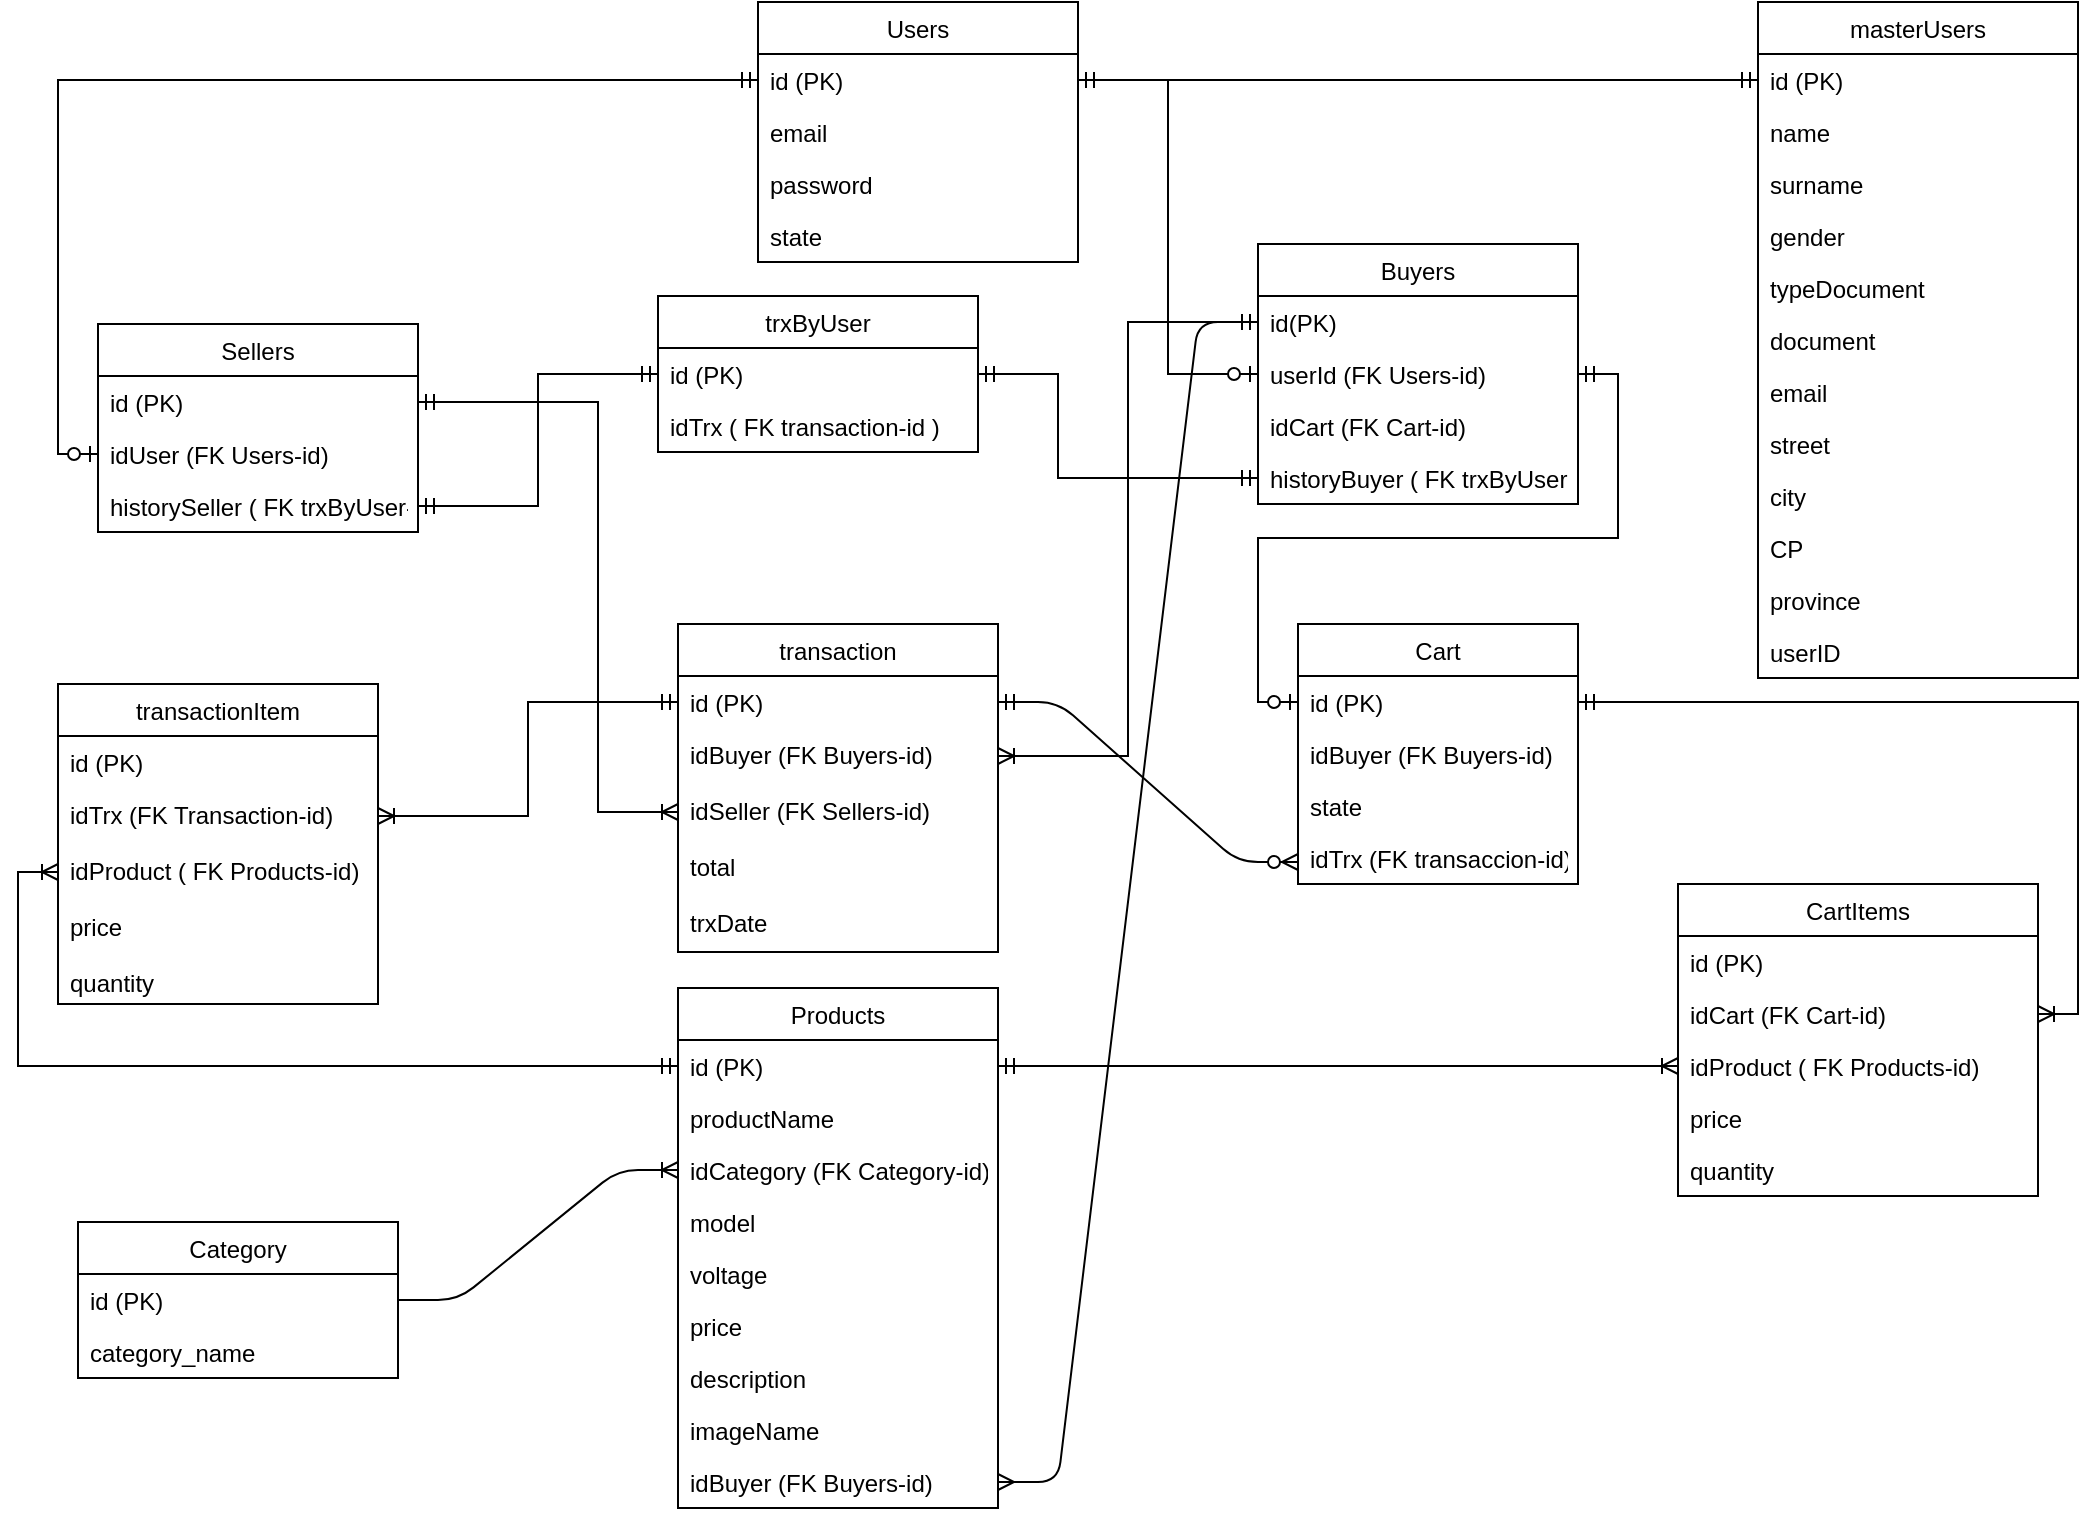 <mxfile version="12.7.0" type="device"><diagram id="SBNmrv5jbKWbXd2afy_5" name="Page-1"><mxGraphModel dx="2760" dy="484" grid="1" gridSize="10" guides="1" tooltips="1" connect="1" arrows="1" fold="1" page="1" pageScale="1" pageWidth="826" pageHeight="1169" math="0" shadow="0"><root><mxCell id="0"/><mxCell id="1" parent="0"/><mxCell id="Nz3JqQSpzv1bPOwpjb-S-1" value="Users" style="swimlane;fontStyle=0;childLayout=stackLayout;horizontal=1;startSize=26;fillColor=none;horizontalStack=0;resizeParent=1;resizeParentMax=0;resizeLast=0;collapsible=1;marginBottom=0;" parent="1" vertex="1"><mxGeometry x="-1260" y="20" width="160" height="130" as="geometry"/></mxCell><mxCell id="Nz3JqQSpzv1bPOwpjb-S-2" value="id (PK)" style="text;strokeColor=none;fillColor=none;align=left;verticalAlign=top;spacingLeft=4;spacingRight=4;overflow=hidden;rotatable=0;points=[[0,0.5],[1,0.5]];portConstraint=eastwest;" parent="Nz3JqQSpzv1bPOwpjb-S-1" vertex="1"><mxGeometry y="26" width="160" height="26" as="geometry"/></mxCell><mxCell id="Nz3JqQSpzv1bPOwpjb-S-3" value="email" style="text;strokeColor=none;fillColor=none;align=left;verticalAlign=top;spacingLeft=4;spacingRight=4;overflow=hidden;rotatable=0;points=[[0,0.5],[1,0.5]];portConstraint=eastwest;" parent="Nz3JqQSpzv1bPOwpjb-S-1" vertex="1"><mxGeometry y="52" width="160" height="26" as="geometry"/></mxCell><mxCell id="Nz3JqQSpzv1bPOwpjb-S-4" value="password" style="text;strokeColor=none;fillColor=none;align=left;verticalAlign=top;spacingLeft=4;spacingRight=4;overflow=hidden;rotatable=0;points=[[0,0.5],[1,0.5]];portConstraint=eastwest;" parent="Nz3JqQSpzv1bPOwpjb-S-1" vertex="1"><mxGeometry y="78" width="160" height="26" as="geometry"/></mxCell><mxCell id="Nz3JqQSpzv1bPOwpjb-S-81" value="state" style="text;strokeColor=none;fillColor=none;align=left;verticalAlign=top;spacingLeft=4;spacingRight=4;overflow=hidden;rotatable=0;points=[[0,0.5],[1,0.5]];portConstraint=eastwest;" parent="Nz3JqQSpzv1bPOwpjb-S-1" vertex="1"><mxGeometry y="104" width="160" height="26" as="geometry"/></mxCell><mxCell id="Nz3JqQSpzv1bPOwpjb-S-5" value="Buyers" style="swimlane;fontStyle=0;childLayout=stackLayout;horizontal=1;startSize=26;fillColor=none;horizontalStack=0;resizeParent=1;resizeParentMax=0;resizeLast=0;collapsible=1;marginBottom=0;" parent="1" vertex="1"><mxGeometry x="-1010" y="141" width="160" height="130" as="geometry"/></mxCell><mxCell id="Nz3JqQSpzv1bPOwpjb-S-6" value="id(PK)" style="text;strokeColor=none;fillColor=none;align=left;verticalAlign=top;spacingLeft=4;spacingRight=4;overflow=hidden;rotatable=0;points=[[0,0.5],[1,0.5]];portConstraint=eastwest;" parent="Nz3JqQSpzv1bPOwpjb-S-5" vertex="1"><mxGeometry y="26" width="160" height="26" as="geometry"/></mxCell><mxCell id="Nz3JqQSpzv1bPOwpjb-S-7" value="userId (FK Users-id)" style="text;strokeColor=none;fillColor=none;align=left;verticalAlign=top;spacingLeft=4;spacingRight=4;overflow=hidden;rotatable=0;points=[[0,0.5],[1,0.5]];portConstraint=eastwest;" parent="Nz3JqQSpzv1bPOwpjb-S-5" vertex="1"><mxGeometry y="52" width="160" height="26" as="geometry"/></mxCell><mxCell id="Nz3JqQSpzv1bPOwpjb-S-8" value="idCart (FK Cart-id)" style="text;strokeColor=none;fillColor=none;align=left;verticalAlign=top;spacingLeft=4;spacingRight=4;overflow=hidden;rotatable=0;points=[[0,0.5],[1,0.5]];portConstraint=eastwest;" parent="Nz3JqQSpzv1bPOwpjb-S-5" vertex="1"><mxGeometry y="78" width="160" height="26" as="geometry"/></mxCell><mxCell id="Nz3JqQSpzv1bPOwpjb-S-64" value="historyBuyer ( FK trxByUser-id)" style="text;strokeColor=none;fillColor=none;align=left;verticalAlign=top;spacingLeft=4;spacingRight=4;overflow=hidden;rotatable=0;points=[[0,0.5],[1,0.5]];portConstraint=eastwest;" parent="Nz3JqQSpzv1bPOwpjb-S-5" vertex="1"><mxGeometry y="104" width="160" height="26" as="geometry"/></mxCell><mxCell id="Nz3JqQSpzv1bPOwpjb-S-9" value="Sellers" style="swimlane;fontStyle=0;childLayout=stackLayout;horizontal=1;startSize=26;fillColor=none;horizontalStack=0;resizeParent=1;resizeParentMax=0;resizeLast=0;collapsible=1;marginBottom=0;" parent="1" vertex="1"><mxGeometry x="-1590" y="181" width="160" height="104" as="geometry"/></mxCell><mxCell id="Nz3JqQSpzv1bPOwpjb-S-10" value="id (PK)" style="text;strokeColor=none;fillColor=none;align=left;verticalAlign=top;spacingLeft=4;spacingRight=4;overflow=hidden;rotatable=0;points=[[0,0.5],[1,0.5]];portConstraint=eastwest;" parent="Nz3JqQSpzv1bPOwpjb-S-9" vertex="1"><mxGeometry y="26" width="160" height="26" as="geometry"/></mxCell><mxCell id="Nz3JqQSpzv1bPOwpjb-S-11" value="idUser (FK Users-id)" style="text;strokeColor=none;fillColor=none;align=left;verticalAlign=top;spacingLeft=4;spacingRight=4;overflow=hidden;rotatable=0;points=[[0,0.5],[1,0.5]];portConstraint=eastwest;" parent="Nz3JqQSpzv1bPOwpjb-S-9" vertex="1"><mxGeometry y="52" width="160" height="26" as="geometry"/></mxCell><mxCell id="Nz3JqQSpzv1bPOwpjb-S-12" value="historySeller ( FK trxByUser-id)" style="text;strokeColor=none;fillColor=none;align=left;verticalAlign=top;spacingLeft=4;spacingRight=4;overflow=hidden;rotatable=0;points=[[0,0.5],[1,0.5]];portConstraint=eastwest;" parent="Nz3JqQSpzv1bPOwpjb-S-9" vertex="1"><mxGeometry y="78" width="160" height="26" as="geometry"/></mxCell><mxCell id="Nz3JqQSpzv1bPOwpjb-S-13" value="transaction" style="swimlane;fontStyle=0;childLayout=stackLayout;horizontal=1;startSize=26;fillColor=none;horizontalStack=0;resizeParent=1;resizeParentMax=0;resizeLast=0;collapsible=1;marginBottom=0;" parent="1" vertex="1"><mxGeometry x="-1300" y="331" width="160" height="164" as="geometry"/></mxCell><mxCell id="Nz3JqQSpzv1bPOwpjb-S-14" value="id (PK)" style="text;strokeColor=none;fillColor=none;align=left;verticalAlign=top;spacingLeft=4;spacingRight=4;overflow=hidden;rotatable=0;points=[[0,0.5],[1,0.5]];portConstraint=eastwest;" parent="Nz3JqQSpzv1bPOwpjb-S-13" vertex="1"><mxGeometry y="26" width="160" height="26" as="geometry"/></mxCell><mxCell id="Nz3JqQSpzv1bPOwpjb-S-48" value="idBuyer (FK Buyers-id)" style="text;strokeColor=none;fillColor=none;align=left;verticalAlign=top;spacingLeft=4;spacingRight=4;overflow=hidden;rotatable=0;points=[[0,0.5],[1,0.5]];portConstraint=eastwest;" parent="Nz3JqQSpzv1bPOwpjb-S-13" vertex="1"><mxGeometry y="52" width="160" height="28" as="geometry"/></mxCell><mxCell id="Nz3JqQSpzv1bPOwpjb-S-53" value="idSeller (FK Sellers-id)" style="text;strokeColor=none;fillColor=none;align=left;verticalAlign=top;spacingLeft=4;spacingRight=4;overflow=hidden;rotatable=0;points=[[0,0.5],[1,0.5]];portConstraint=eastwest;" parent="Nz3JqQSpzv1bPOwpjb-S-13" vertex="1"><mxGeometry y="80" width="160" height="28" as="geometry"/></mxCell><mxCell id="Nz3JqQSpzv1bPOwpjb-S-52" value="total" style="text;strokeColor=none;fillColor=none;align=left;verticalAlign=top;spacingLeft=4;spacingRight=4;overflow=hidden;rotatable=0;points=[[0,0.5],[1,0.5]];portConstraint=eastwest;" parent="Nz3JqQSpzv1bPOwpjb-S-13" vertex="1"><mxGeometry y="108" width="160" height="28" as="geometry"/></mxCell><mxCell id="Nz3JqQSpzv1bPOwpjb-S-60" value="trxDate" style="text;strokeColor=none;fillColor=none;align=left;verticalAlign=top;spacingLeft=4;spacingRight=4;overflow=hidden;rotatable=0;points=[[0,0.5],[1,0.5]];portConstraint=eastwest;" parent="Nz3JqQSpzv1bPOwpjb-S-13" vertex="1"><mxGeometry y="136" width="160" height="28" as="geometry"/></mxCell><mxCell id="Nz3JqQSpzv1bPOwpjb-S-21" value="Cart" style="swimlane;fontStyle=0;childLayout=stackLayout;horizontal=1;startSize=26;fillColor=none;horizontalStack=0;resizeParent=1;resizeParentMax=0;resizeLast=0;collapsible=1;marginBottom=0;" parent="1" vertex="1"><mxGeometry x="-990" y="331" width="140" height="130" as="geometry"/></mxCell><mxCell id="Nz3JqQSpzv1bPOwpjb-S-22" value="id (PK)" style="text;strokeColor=none;fillColor=none;align=left;verticalAlign=top;spacingLeft=4;spacingRight=4;overflow=hidden;rotatable=0;points=[[0,0.5],[1,0.5]];portConstraint=eastwest;" parent="Nz3JqQSpzv1bPOwpjb-S-21" vertex="1"><mxGeometry y="26" width="140" height="26" as="geometry"/></mxCell><mxCell id="Nz3JqQSpzv1bPOwpjb-S-24" value="idBuyer (FK Buyers-id)" style="text;strokeColor=none;fillColor=none;align=left;verticalAlign=top;spacingLeft=4;spacingRight=4;overflow=hidden;rotatable=0;points=[[0,0.5],[1,0.5]];portConstraint=eastwest;" parent="Nz3JqQSpzv1bPOwpjb-S-21" vertex="1"><mxGeometry y="52" width="140" height="26" as="geometry"/></mxCell><mxCell id="luvTg-xsPwkeucawTBdf-21" value="state " style="text;strokeColor=none;fillColor=none;align=left;verticalAlign=top;spacingLeft=4;spacingRight=4;overflow=hidden;rotatable=0;points=[[0,0.5],[1,0.5]];portConstraint=eastwest;" vertex="1" parent="Nz3JqQSpzv1bPOwpjb-S-21"><mxGeometry y="78" width="140" height="26" as="geometry"/></mxCell><mxCell id="luvTg-xsPwkeucawTBdf-22" value="idTrx (FK transaccion-id)" style="text;strokeColor=none;fillColor=none;align=left;verticalAlign=top;spacingLeft=4;spacingRight=4;overflow=hidden;rotatable=0;points=[[0,0.5],[1,0.5]];portConstraint=eastwest;" vertex="1" parent="Nz3JqQSpzv1bPOwpjb-S-21"><mxGeometry y="104" width="140" height="26" as="geometry"/></mxCell><mxCell id="Nz3JqQSpzv1bPOwpjb-S-25" value="CartItems" style="swimlane;fontStyle=0;childLayout=stackLayout;horizontal=1;startSize=26;fillColor=none;horizontalStack=0;resizeParent=1;resizeParentMax=0;resizeLast=0;collapsible=1;marginBottom=0;" parent="1" vertex="1"><mxGeometry x="-800" y="461" width="180" height="156" as="geometry"><mxRectangle x="740" y="73" width="80" height="26" as="alternateBounds"/></mxGeometry></mxCell><mxCell id="Nz3JqQSpzv1bPOwpjb-S-26" value="id (PK)" style="text;strokeColor=none;fillColor=none;align=left;verticalAlign=top;spacingLeft=4;spacingRight=4;overflow=hidden;rotatable=0;points=[[0,0.5],[1,0.5]];portConstraint=eastwest;" parent="Nz3JqQSpzv1bPOwpjb-S-25" vertex="1"><mxGeometry y="26" width="180" height="26" as="geometry"/></mxCell><mxCell id="Nz3JqQSpzv1bPOwpjb-S-27" value="idCart (FK Cart-id)" style="text;strokeColor=none;fillColor=none;align=left;verticalAlign=top;spacingLeft=4;spacingRight=4;overflow=hidden;rotatable=0;points=[[0,0.5],[1,0.5]];portConstraint=eastwest;" parent="Nz3JqQSpzv1bPOwpjb-S-25" vertex="1"><mxGeometry y="52" width="180" height="26" as="geometry"/></mxCell><mxCell id="Nz3JqQSpzv1bPOwpjb-S-37" value="idProduct ( FK Products-id)" style="text;strokeColor=none;fillColor=none;align=left;verticalAlign=top;spacingLeft=4;spacingRight=4;overflow=hidden;rotatable=0;points=[[0,0.5],[1,0.5]];portConstraint=eastwest;" parent="Nz3JqQSpzv1bPOwpjb-S-25" vertex="1"><mxGeometry y="78" width="180" height="26" as="geometry"/></mxCell><mxCell id="Nz3JqQSpzv1bPOwpjb-S-42" value="price" style="text;strokeColor=none;fillColor=none;align=left;verticalAlign=top;spacingLeft=4;spacingRight=4;overflow=hidden;rotatable=0;points=[[0,0.5],[1,0.5]];portConstraint=eastwest;" parent="Nz3JqQSpzv1bPOwpjb-S-25" vertex="1"><mxGeometry y="104" width="180" height="26" as="geometry"/></mxCell><mxCell id="luvTg-xsPwkeucawTBdf-1" value="quantity" style="text;strokeColor=none;fillColor=none;align=left;verticalAlign=top;spacingLeft=4;spacingRight=4;overflow=hidden;rotatable=0;points=[[0,0.5],[1,0.5]];portConstraint=eastwest;" vertex="1" parent="Nz3JqQSpzv1bPOwpjb-S-25"><mxGeometry y="130" width="180" height="26" as="geometry"/></mxCell><mxCell id="Nz3JqQSpzv1bPOwpjb-S-28" style="edgeStyle=orthogonalEdgeStyle;rounded=0;orthogonalLoop=1;jettySize=auto;html=1;exitX=1;exitY=0.5;exitDx=0;exitDy=0;entryX=0;entryY=0.5;entryDx=0;entryDy=0;endArrow=ERzeroToOne;endFill=1;startArrow=ERmandOne;startFill=0;" parent="1" source="Nz3JqQSpzv1bPOwpjb-S-7" target="Nz3JqQSpzv1bPOwpjb-S-22" edge="1"><mxGeometry relative="1" as="geometry"/></mxCell><mxCell id="Nz3JqQSpzv1bPOwpjb-S-29" style="edgeStyle=orthogonalEdgeStyle;rounded=0;orthogonalLoop=1;jettySize=auto;html=1;exitX=1;exitY=0.5;exitDx=0;exitDy=0;entryX=1;entryY=0.5;entryDx=0;entryDy=0;startArrow=ERoneToMany;startFill=0;endArrow=ERmandOne;endFill=0;" parent="1" source="Nz3JqQSpzv1bPOwpjb-S-27" target="Nz3JqQSpzv1bPOwpjb-S-22" edge="1"><mxGeometry relative="1" as="geometry"/></mxCell><mxCell id="Nz3JqQSpzv1bPOwpjb-S-30" style="edgeStyle=orthogonalEdgeStyle;rounded=0;orthogonalLoop=1;jettySize=auto;html=1;exitX=0;exitY=0.5;exitDx=0;exitDy=0;entryX=1;entryY=0.5;entryDx=0;entryDy=0;startArrow=ERzeroToOne;startFill=1;endArrow=ERmandOne;endFill=0;" parent="1" source="Nz3JqQSpzv1bPOwpjb-S-7" target="Nz3JqQSpzv1bPOwpjb-S-2" edge="1"><mxGeometry relative="1" as="geometry"/></mxCell><mxCell id="Nz3JqQSpzv1bPOwpjb-S-31" style="edgeStyle=orthogonalEdgeStyle;rounded=0;orthogonalLoop=1;jettySize=auto;html=1;exitX=0;exitY=0.5;exitDx=0;exitDy=0;entryX=0;entryY=0.5;entryDx=0;entryDy=0;startArrow=ERzeroToOne;startFill=1;endArrow=ERmandOne;endFill=0;" parent="1" source="Nz3JqQSpzv1bPOwpjb-S-11" target="Nz3JqQSpzv1bPOwpjb-S-2" edge="1"><mxGeometry relative="1" as="geometry"/></mxCell><mxCell id="Nz3JqQSpzv1bPOwpjb-S-38" value="Products" style="swimlane;fontStyle=0;childLayout=stackLayout;horizontal=1;startSize=26;fillColor=none;horizontalStack=0;resizeParent=1;resizeParentMax=0;resizeLast=0;collapsible=1;marginBottom=0;" parent="1" vertex="1"><mxGeometry x="-1300" y="513" width="160" height="260" as="geometry"/></mxCell><mxCell id="Nz3JqQSpzv1bPOwpjb-S-39" value="id (PK)" style="text;strokeColor=none;fillColor=none;align=left;verticalAlign=top;spacingLeft=4;spacingRight=4;overflow=hidden;rotatable=0;points=[[0,0.5],[1,0.5]];portConstraint=eastwest;" parent="Nz3JqQSpzv1bPOwpjb-S-38" vertex="1"><mxGeometry y="26" width="160" height="26" as="geometry"/></mxCell><mxCell id="Nz3JqQSpzv1bPOwpjb-S-40" value="productName" style="text;strokeColor=none;fillColor=none;align=left;verticalAlign=top;spacingLeft=4;spacingRight=4;overflow=hidden;rotatable=0;points=[[0,0.5],[1,0.5]];portConstraint=eastwest;" parent="Nz3JqQSpzv1bPOwpjb-S-38" vertex="1"><mxGeometry y="52" width="160" height="26" as="geometry"/></mxCell><mxCell id="Nz3JqQSpzv1bPOwpjb-S-41" value="idCategory (FK Category-id)" style="text;strokeColor=none;fillColor=none;align=left;verticalAlign=top;spacingLeft=4;spacingRight=4;overflow=hidden;rotatable=0;points=[[0,0.5],[1,0.5]];portConstraint=eastwest;" parent="Nz3JqQSpzv1bPOwpjb-S-38" vertex="1"><mxGeometry y="78" width="160" height="26" as="geometry"/></mxCell><mxCell id="nkvucs5wKJo_Is8eqkzy-17" value="model" style="text;strokeColor=none;fillColor=none;align=left;verticalAlign=top;spacingLeft=4;spacingRight=4;overflow=hidden;rotatable=0;points=[[0,0.5],[1,0.5]];portConstraint=eastwest;" parent="Nz3JqQSpzv1bPOwpjb-S-38" vertex="1"><mxGeometry y="104" width="160" height="26" as="geometry"/></mxCell><mxCell id="nkvucs5wKJo_Is8eqkzy-18" value="voltage" style="text;strokeColor=none;fillColor=none;align=left;verticalAlign=top;spacingLeft=4;spacingRight=4;overflow=hidden;rotatable=0;points=[[0,0.5],[1,0.5]];portConstraint=eastwest;" parent="Nz3JqQSpzv1bPOwpjb-S-38" vertex="1"><mxGeometry y="130" width="160" height="26" as="geometry"/></mxCell><mxCell id="nkvucs5wKJo_Is8eqkzy-19" value="price" style="text;strokeColor=none;fillColor=none;align=left;verticalAlign=top;spacingLeft=4;spacingRight=4;overflow=hidden;rotatable=0;points=[[0,0.5],[1,0.5]];portConstraint=eastwest;" parent="Nz3JqQSpzv1bPOwpjb-S-38" vertex="1"><mxGeometry y="156" width="160" height="26" as="geometry"/></mxCell><mxCell id="nkvucs5wKJo_Is8eqkzy-20" value="description" style="text;strokeColor=none;fillColor=none;align=left;verticalAlign=top;spacingLeft=4;spacingRight=4;overflow=hidden;rotatable=0;points=[[0,0.5],[1,0.5]];portConstraint=eastwest;" parent="Nz3JqQSpzv1bPOwpjb-S-38" vertex="1"><mxGeometry y="182" width="160" height="26" as="geometry"/></mxCell><mxCell id="nkvucs5wKJo_Is8eqkzy-21" value="imageName" style="text;strokeColor=none;fillColor=none;align=left;verticalAlign=top;spacingLeft=4;spacingRight=4;overflow=hidden;rotatable=0;points=[[0,0.5],[1,0.5]];portConstraint=eastwest;" parent="Nz3JqQSpzv1bPOwpjb-S-38" vertex="1"><mxGeometry y="208" width="160" height="26" as="geometry"/></mxCell><mxCell id="luvTg-xsPwkeucawTBdf-16" value="idBuyer (FK Buyers-id)" style="text;strokeColor=none;fillColor=none;align=left;verticalAlign=top;spacingLeft=4;spacingRight=4;overflow=hidden;rotatable=0;points=[[0,0.5],[1,0.5]];portConstraint=eastwest;" vertex="1" parent="Nz3JqQSpzv1bPOwpjb-S-38"><mxGeometry y="234" width="160" height="26" as="geometry"/></mxCell><mxCell id="Nz3JqQSpzv1bPOwpjb-S-49" value="transactionItem" style="swimlane;fontStyle=0;childLayout=stackLayout;horizontal=1;startSize=26;fillColor=none;horizontalStack=0;resizeParent=1;resizeParentMax=0;resizeLast=0;collapsible=1;marginBottom=0;" parent="1" vertex="1"><mxGeometry x="-1610" y="361" width="160" height="160" as="geometry"/></mxCell><mxCell id="Nz3JqQSpzv1bPOwpjb-S-50" value="id (PK)" style="text;strokeColor=none;fillColor=none;align=left;verticalAlign=top;spacingLeft=4;spacingRight=4;overflow=hidden;rotatable=0;points=[[0,0.5],[1,0.5]];portConstraint=eastwest;" parent="Nz3JqQSpzv1bPOwpjb-S-49" vertex="1"><mxGeometry y="26" width="160" height="26" as="geometry"/></mxCell><mxCell id="Nz3JqQSpzv1bPOwpjb-S-51" value="idTrx (FK Transaction-id)" style="text;strokeColor=none;fillColor=none;align=left;verticalAlign=top;spacingLeft=4;spacingRight=4;overflow=hidden;rotatable=0;points=[[0,0.5],[1,0.5]];portConstraint=eastwest;" parent="Nz3JqQSpzv1bPOwpjb-S-49" vertex="1"><mxGeometry y="52" width="160" height="28" as="geometry"/></mxCell><mxCell id="Nz3JqQSpzv1bPOwpjb-S-54" value="idProduct ( FK Products-id)" style="text;strokeColor=none;fillColor=none;align=left;verticalAlign=top;spacingLeft=4;spacingRight=4;overflow=hidden;rotatable=0;points=[[0,0.5],[1,0.5]];portConstraint=eastwest;" parent="Nz3JqQSpzv1bPOwpjb-S-49" vertex="1"><mxGeometry y="80" width="160" height="28" as="geometry"/></mxCell><mxCell id="Nz3JqQSpzv1bPOwpjb-S-55" value="price" style="text;strokeColor=none;fillColor=none;align=left;verticalAlign=top;spacingLeft=4;spacingRight=4;overflow=hidden;rotatable=0;points=[[0,0.5],[1,0.5]];portConstraint=eastwest;" parent="Nz3JqQSpzv1bPOwpjb-S-49" vertex="1"><mxGeometry y="108" width="160" height="28" as="geometry"/></mxCell><mxCell id="Nz3JqQSpzv1bPOwpjb-S-56" value="quantity" style="text;strokeColor=none;fillColor=none;align=left;verticalAlign=top;spacingLeft=4;spacingRight=4;overflow=hidden;rotatable=0;points=[[0,0.5],[1,0.5]];portConstraint=eastwest;" parent="Nz3JqQSpzv1bPOwpjb-S-49" vertex="1"><mxGeometry y="136" width="160" height="24" as="geometry"/></mxCell><mxCell id="Nz3JqQSpzv1bPOwpjb-S-57" style="edgeStyle=orthogonalEdgeStyle;rounded=0;orthogonalLoop=1;jettySize=auto;html=1;exitX=0;exitY=0.5;exitDx=0;exitDy=0;entryX=1;entryY=0.5;entryDx=0;entryDy=0;startArrow=ERmandOne;startFill=0;endArrow=ERoneToMany;endFill=0;" parent="1" source="Nz3JqQSpzv1bPOwpjb-S-14" target="Nz3JqQSpzv1bPOwpjb-S-51" edge="1"><mxGeometry relative="1" as="geometry"/></mxCell><mxCell id="Nz3JqQSpzv1bPOwpjb-S-62" style="edgeStyle=orthogonalEdgeStyle;rounded=0;orthogonalLoop=1;jettySize=auto;html=1;exitX=0;exitY=0.5;exitDx=0;exitDy=0;entryX=0;entryY=0.5;entryDx=0;entryDy=0;startArrow=ERmandOne;startFill=0;endArrow=ERoneToMany;endFill=0;" parent="1" source="Nz3JqQSpzv1bPOwpjb-S-39" target="Nz3JqQSpzv1bPOwpjb-S-54" edge="1"><mxGeometry relative="1" as="geometry"/></mxCell><mxCell id="Nz3JqQSpzv1bPOwpjb-S-63" style="edgeStyle=orthogonalEdgeStyle;rounded=0;orthogonalLoop=1;jettySize=auto;html=1;exitX=1;exitY=0.5;exitDx=0;exitDy=0;entryX=0;entryY=0.5;entryDx=0;entryDy=0;startArrow=ERmandOne;startFill=0;endArrow=ERoneToMany;endFill=0;" parent="1" source="Nz3JqQSpzv1bPOwpjb-S-39" target="Nz3JqQSpzv1bPOwpjb-S-37" edge="1"><mxGeometry relative="1" as="geometry"/></mxCell><mxCell id="Nz3JqQSpzv1bPOwpjb-S-68" style="edgeStyle=orthogonalEdgeStyle;rounded=0;orthogonalLoop=1;jettySize=auto;html=1;exitX=1;exitY=0.5;exitDx=0;exitDy=0;entryX=0;entryY=0.5;entryDx=0;entryDy=0;startArrow=ERmandOne;startFill=0;endArrow=ERoneToMany;endFill=0;" parent="1" source="Nz3JqQSpzv1bPOwpjb-S-10" target="Nz3JqQSpzv1bPOwpjb-S-53" edge="1"><mxGeometry relative="1" as="geometry"><Array as="points"><mxPoint x="-1340" y="220"/><mxPoint x="-1340" y="425"/></Array></mxGeometry></mxCell><mxCell id="Nz3JqQSpzv1bPOwpjb-S-70" style="edgeStyle=orthogonalEdgeStyle;rounded=0;orthogonalLoop=1;jettySize=auto;html=1;exitX=0;exitY=0.5;exitDx=0;exitDy=0;entryX=1;entryY=0.5;entryDx=0;entryDy=0;startArrow=ERmandOne;startFill=0;endArrow=ERoneToMany;endFill=0;" parent="1" source="Nz3JqQSpzv1bPOwpjb-S-6" target="Nz3JqQSpzv1bPOwpjb-S-48" edge="1"><mxGeometry relative="1" as="geometry"/></mxCell><mxCell id="Nz3JqQSpzv1bPOwpjb-S-71" value="trxByUser" style="swimlane;fontStyle=0;childLayout=stackLayout;horizontal=1;startSize=26;fillColor=none;horizontalStack=0;resizeParent=1;resizeParentMax=0;resizeLast=0;collapsible=1;marginBottom=0;" parent="1" vertex="1"><mxGeometry x="-1310" y="167" width="160" height="78" as="geometry"/></mxCell><mxCell id="Nz3JqQSpzv1bPOwpjb-S-72" value="id (PK)" style="text;strokeColor=none;fillColor=none;align=left;verticalAlign=top;spacingLeft=4;spacingRight=4;overflow=hidden;rotatable=0;points=[[0,0.5],[1,0.5]];portConstraint=eastwest;" parent="Nz3JqQSpzv1bPOwpjb-S-71" vertex="1"><mxGeometry y="26" width="160" height="26" as="geometry"/></mxCell><mxCell id="Nz3JqQSpzv1bPOwpjb-S-77" value="idTrx ( FK transaction-id )" style="text;strokeColor=none;fillColor=none;align=left;verticalAlign=top;spacingLeft=4;spacingRight=4;overflow=hidden;rotatable=0;points=[[0,0.5],[1,0.5]];portConstraint=eastwest;" parent="Nz3JqQSpzv1bPOwpjb-S-71" vertex="1"><mxGeometry y="52" width="160" height="26" as="geometry"/></mxCell><mxCell id="Nz3JqQSpzv1bPOwpjb-S-78" style="edgeStyle=orthogonalEdgeStyle;rounded=0;orthogonalLoop=1;jettySize=auto;html=1;exitX=1;exitY=0.5;exitDx=0;exitDy=0;entryX=0;entryY=0.5;entryDx=0;entryDy=0;startArrow=ERmandOne;startFill=0;endArrow=ERmandOne;endFill=0;" parent="1" source="Nz3JqQSpzv1bPOwpjb-S-12" target="Nz3JqQSpzv1bPOwpjb-S-72" edge="1"><mxGeometry relative="1" as="geometry"/></mxCell><mxCell id="Nz3JqQSpzv1bPOwpjb-S-79" style="edgeStyle=orthogonalEdgeStyle;rounded=0;orthogonalLoop=1;jettySize=auto;html=1;exitX=0;exitY=0.5;exitDx=0;exitDy=0;entryX=1;entryY=0.5;entryDx=0;entryDy=0;startArrow=ERmandOne;startFill=0;endArrow=ERmandOne;endFill=0;" parent="1" source="Nz3JqQSpzv1bPOwpjb-S-64" target="Nz3JqQSpzv1bPOwpjb-S-72" edge="1"><mxGeometry relative="1" as="geometry"><Array as="points"><mxPoint x="-1110" y="258"/><mxPoint x="-1110" y="206"/></Array></mxGeometry></mxCell><mxCell id="nkvucs5wKJo_Is8eqkzy-1" value="masterUsers" style="swimlane;fontStyle=0;childLayout=stackLayout;horizontal=1;startSize=26;fillColor=none;horizontalStack=0;resizeParent=1;resizeParentMax=0;resizeLast=0;collapsible=1;marginBottom=0;" parent="1" vertex="1"><mxGeometry x="-760" y="20" width="160" height="338" as="geometry"/></mxCell><mxCell id="nkvucs5wKJo_Is8eqkzy-2" value="id (PK)" style="text;strokeColor=none;fillColor=none;align=left;verticalAlign=top;spacingLeft=4;spacingRight=4;overflow=hidden;rotatable=0;points=[[0,0.5],[1,0.5]];portConstraint=eastwest;" parent="nkvucs5wKJo_Is8eqkzy-1" vertex="1"><mxGeometry y="26" width="160" height="26" as="geometry"/></mxCell><mxCell id="nkvucs5wKJo_Is8eqkzy-3" value="name" style="text;strokeColor=none;fillColor=none;align=left;verticalAlign=top;spacingLeft=4;spacingRight=4;overflow=hidden;rotatable=0;points=[[0,0.5],[1,0.5]];portConstraint=eastwest;" parent="nkvucs5wKJo_Is8eqkzy-1" vertex="1"><mxGeometry y="52" width="160" height="26" as="geometry"/></mxCell><mxCell id="nkvucs5wKJo_Is8eqkzy-4" value="surname" style="text;strokeColor=none;fillColor=none;align=left;verticalAlign=top;spacingLeft=4;spacingRight=4;overflow=hidden;rotatable=0;points=[[0,0.5],[1,0.5]];portConstraint=eastwest;" parent="nkvucs5wKJo_Is8eqkzy-1" vertex="1"><mxGeometry y="78" width="160" height="26" as="geometry"/></mxCell><mxCell id="nkvucs5wKJo_Is8eqkzy-5" value="gender" style="text;strokeColor=none;fillColor=none;align=left;verticalAlign=top;spacingLeft=4;spacingRight=4;overflow=hidden;rotatable=0;points=[[0,0.5],[1,0.5]];portConstraint=eastwest;" parent="nkvucs5wKJo_Is8eqkzy-1" vertex="1"><mxGeometry y="104" width="160" height="26" as="geometry"/></mxCell><mxCell id="nkvucs5wKJo_Is8eqkzy-6" value="typeDocument" style="text;strokeColor=none;fillColor=none;align=left;verticalAlign=top;spacingLeft=4;spacingRight=4;overflow=hidden;rotatable=0;points=[[0,0.5],[1,0.5]];portConstraint=eastwest;" parent="nkvucs5wKJo_Is8eqkzy-1" vertex="1"><mxGeometry y="130" width="160" height="26" as="geometry"/></mxCell><mxCell id="nkvucs5wKJo_Is8eqkzy-7" value="document" style="text;strokeColor=none;fillColor=none;align=left;verticalAlign=top;spacingLeft=4;spacingRight=4;overflow=hidden;rotatable=0;points=[[0,0.5],[1,0.5]];portConstraint=eastwest;" parent="nkvucs5wKJo_Is8eqkzy-1" vertex="1"><mxGeometry y="156" width="160" height="26" as="geometry"/></mxCell><mxCell id="nkvucs5wKJo_Is8eqkzy-8" value="email" style="text;strokeColor=none;fillColor=none;align=left;verticalAlign=top;spacingLeft=4;spacingRight=4;overflow=hidden;rotatable=0;points=[[0,0.5],[1,0.5]];portConstraint=eastwest;" parent="nkvucs5wKJo_Is8eqkzy-1" vertex="1"><mxGeometry y="182" width="160" height="26" as="geometry"/></mxCell><mxCell id="nkvucs5wKJo_Is8eqkzy-9" value="street" style="text;strokeColor=none;fillColor=none;align=left;verticalAlign=top;spacingLeft=4;spacingRight=4;overflow=hidden;rotatable=0;points=[[0,0.5],[1,0.5]];portConstraint=eastwest;" parent="nkvucs5wKJo_Is8eqkzy-1" vertex="1"><mxGeometry y="208" width="160" height="26" as="geometry"/></mxCell><mxCell id="nkvucs5wKJo_Is8eqkzy-10" value="city" style="text;strokeColor=none;fillColor=none;align=left;verticalAlign=top;spacingLeft=4;spacingRight=4;overflow=hidden;rotatable=0;points=[[0,0.5],[1,0.5]];portConstraint=eastwest;" parent="nkvucs5wKJo_Is8eqkzy-1" vertex="1"><mxGeometry y="234" width="160" height="26" as="geometry"/></mxCell><mxCell id="nkvucs5wKJo_Is8eqkzy-11" value="CP" style="text;strokeColor=none;fillColor=none;align=left;verticalAlign=top;spacingLeft=4;spacingRight=4;overflow=hidden;rotatable=0;points=[[0,0.5],[1,0.5]];portConstraint=eastwest;" parent="nkvucs5wKJo_Is8eqkzy-1" vertex="1"><mxGeometry y="260" width="160" height="26" as="geometry"/></mxCell><mxCell id="nkvucs5wKJo_Is8eqkzy-12" value="province" style="text;strokeColor=none;fillColor=none;align=left;verticalAlign=top;spacingLeft=4;spacingRight=4;overflow=hidden;rotatable=0;points=[[0,0.5],[1,0.5]];portConstraint=eastwest;" parent="nkvucs5wKJo_Is8eqkzy-1" vertex="1"><mxGeometry y="286" width="160" height="26" as="geometry"/></mxCell><mxCell id="nkvucs5wKJo_Is8eqkzy-13" value="userID" style="text;strokeColor=none;fillColor=none;align=left;verticalAlign=top;spacingLeft=4;spacingRight=4;overflow=hidden;rotatable=0;points=[[0,0.5],[1,0.5]];portConstraint=eastwest;" parent="nkvucs5wKJo_Is8eqkzy-1" vertex="1"><mxGeometry y="312" width="160" height="26" as="geometry"/></mxCell><mxCell id="luvTg-xsPwkeucawTBdf-4" value="" style="edgeStyle=entityRelationEdgeStyle;fontSize=12;html=1;endArrow=ERmandOne;exitX=1;exitY=0.5;exitDx=0;exitDy=0;entryX=0;entryY=0.5;entryDx=0;entryDy=0;" edge="1" parent="1" source="Nz3JqQSpzv1bPOwpjb-S-2" target="nkvucs5wKJo_Is8eqkzy-2"><mxGeometry width="100" height="100" relative="1" as="geometry"><mxPoint x="-1000" y="140" as="sourcePoint"/><mxPoint x="-900" y="40" as="targetPoint"/></mxGeometry></mxCell><mxCell id="luvTg-xsPwkeucawTBdf-5" value="Category" style="swimlane;fontStyle=0;childLayout=stackLayout;horizontal=1;startSize=26;fillColor=none;horizontalStack=0;resizeParent=1;resizeParentMax=0;resizeLast=0;collapsible=1;marginBottom=0;" vertex="1" parent="1"><mxGeometry x="-1600" y="630" width="160" height="78" as="geometry"/></mxCell><mxCell id="luvTg-xsPwkeucawTBdf-6" value="id (PK)" style="text;strokeColor=none;fillColor=none;align=left;verticalAlign=top;spacingLeft=4;spacingRight=4;overflow=hidden;rotatable=0;points=[[0,0.5],[1,0.5]];portConstraint=eastwest;" vertex="1" parent="luvTg-xsPwkeucawTBdf-5"><mxGeometry y="26" width="160" height="26" as="geometry"/></mxCell><mxCell id="luvTg-xsPwkeucawTBdf-7" value="category_name" style="text;strokeColor=none;fillColor=none;align=left;verticalAlign=top;spacingLeft=4;spacingRight=4;overflow=hidden;rotatable=0;points=[[0,0.5],[1,0.5]];portConstraint=eastwest;" vertex="1" parent="luvTg-xsPwkeucawTBdf-5"><mxGeometry y="52" width="160" height="26" as="geometry"/></mxCell><mxCell id="luvTg-xsPwkeucawTBdf-15" value="" style="edgeStyle=entityRelationEdgeStyle;fontSize=12;html=1;endArrow=ERoneToMany;exitX=1;exitY=0.5;exitDx=0;exitDy=0;entryX=0;entryY=0.5;entryDx=0;entryDy=0;" edge="1" parent="1" source="luvTg-xsPwkeucawTBdf-6" target="Nz3JqQSpzv1bPOwpjb-S-41"><mxGeometry width="100" height="100" relative="1" as="geometry"><mxPoint x="-1400" y="750" as="sourcePoint"/><mxPoint x="-1300" y="650" as="targetPoint"/></mxGeometry></mxCell><mxCell id="luvTg-xsPwkeucawTBdf-18" value="" style="edgeStyle=entityRelationEdgeStyle;fontSize=12;html=1;endArrow=ERmany;" edge="1" parent="1" source="Nz3JqQSpzv1bPOwpjb-S-6" target="luvTg-xsPwkeucawTBdf-16"><mxGeometry width="100" height="100" relative="1" as="geometry"><mxPoint x="-1070" y="500" as="sourcePoint"/><mxPoint x="-940" y="660" as="targetPoint"/></mxGeometry></mxCell><mxCell id="luvTg-xsPwkeucawTBdf-24" value="" style="edgeStyle=entityRelationEdgeStyle;fontSize=12;html=1;endArrow=ERzeroToMany;startArrow=ERmandOne;exitX=1;exitY=0.5;exitDx=0;exitDy=0;" edge="1" parent="1" source="Nz3JqQSpzv1bPOwpjb-S-14"><mxGeometry width="100" height="100" relative="1" as="geometry"><mxPoint x="-1120" y="430" as="sourcePoint"/><mxPoint x="-990" y="450" as="targetPoint"/></mxGeometry></mxCell></root></mxGraphModel></diagram></mxfile>